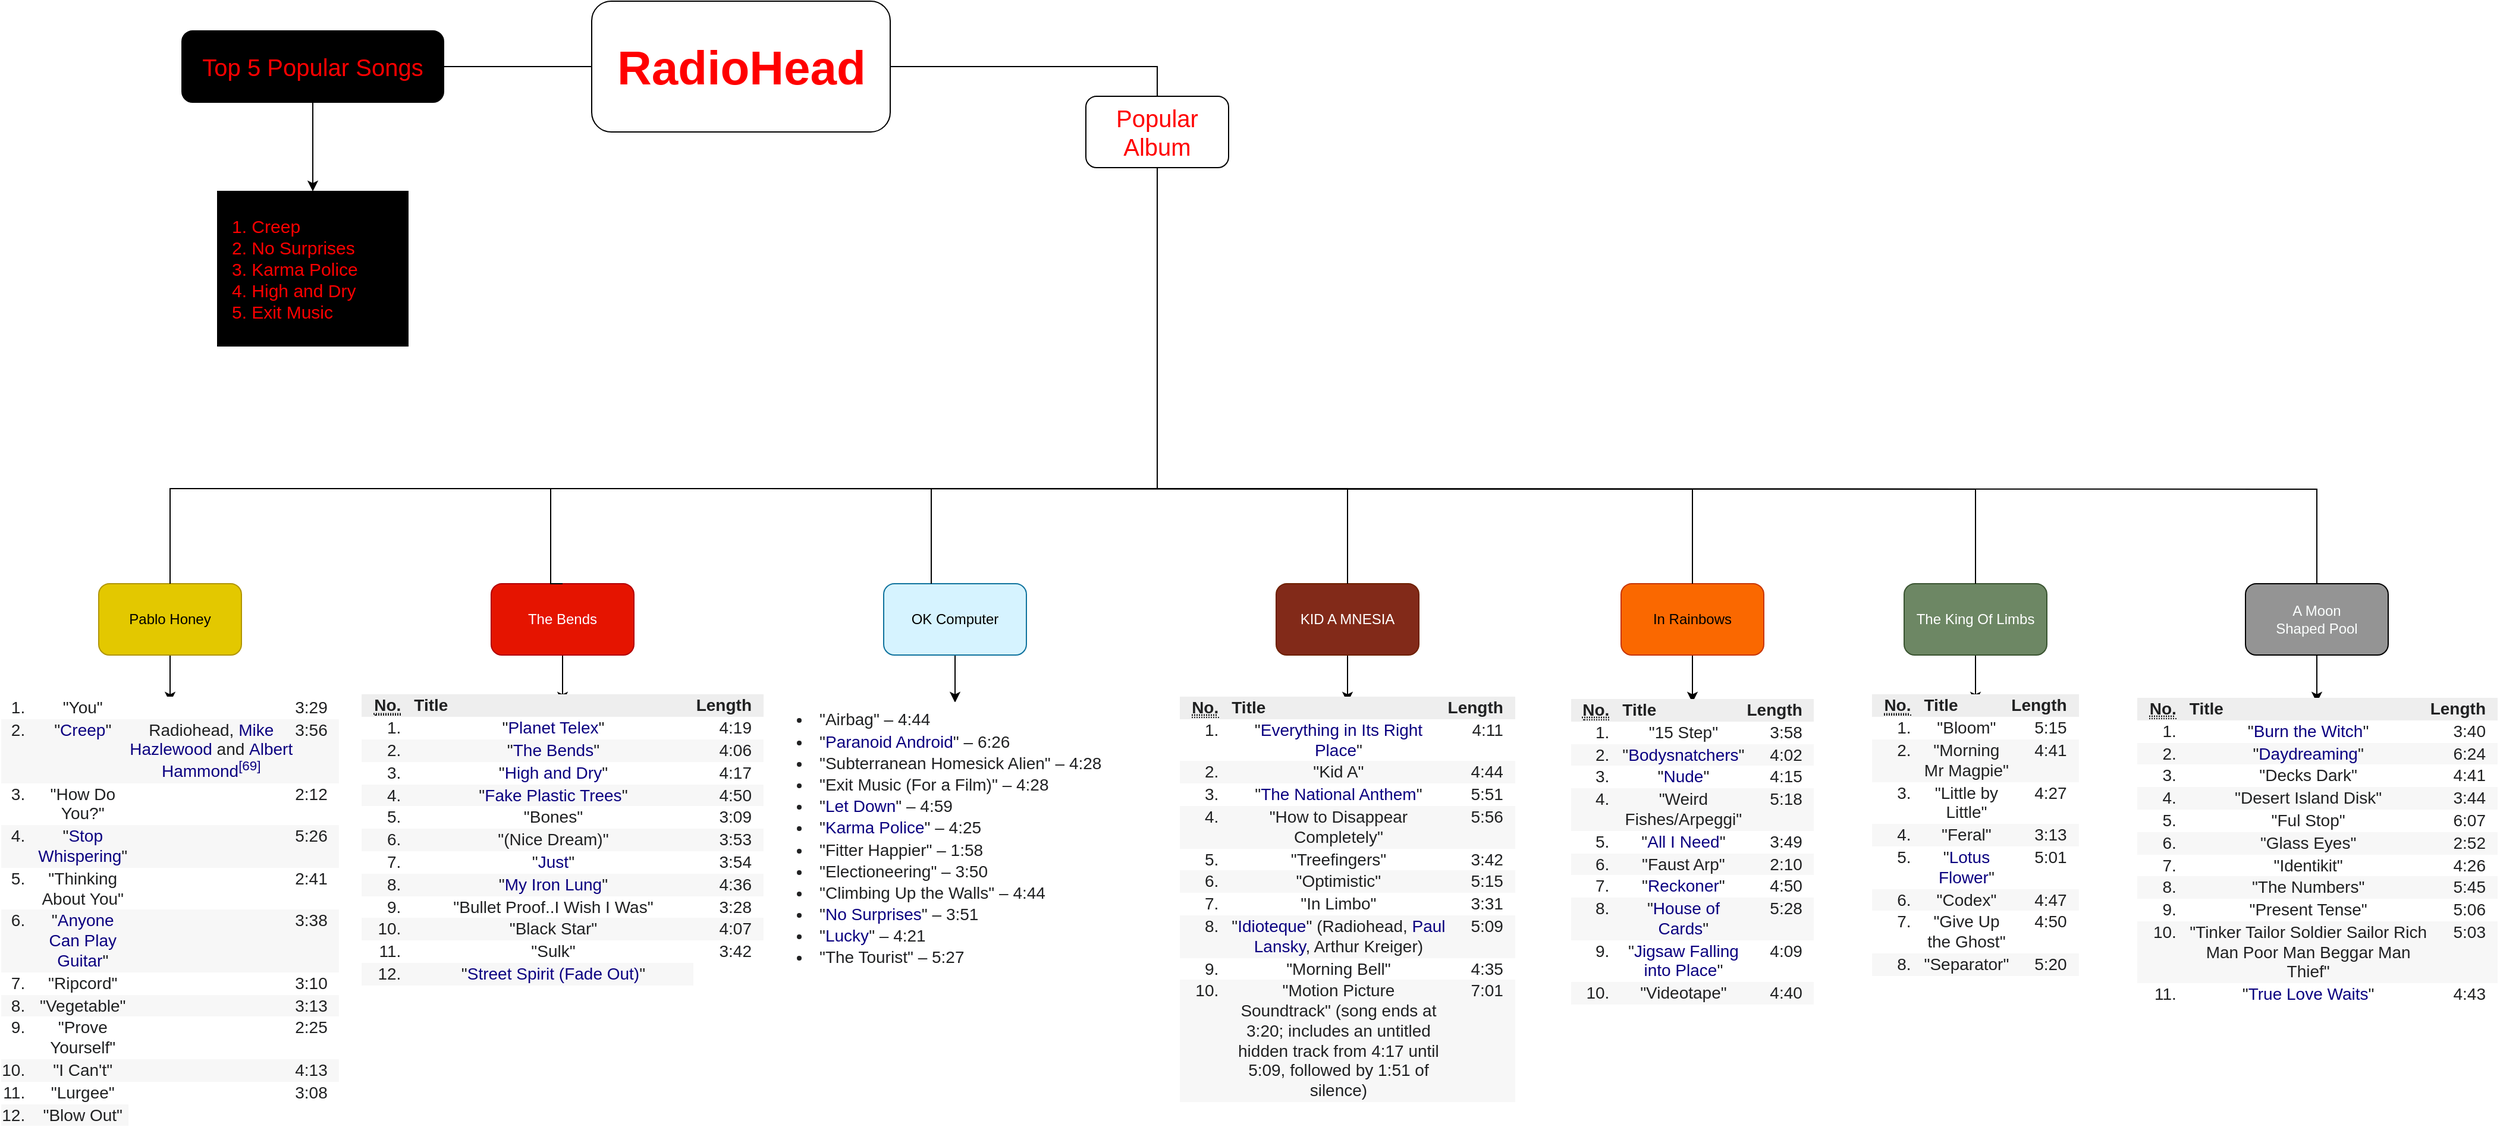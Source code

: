 <mxfile version="17.3.0" type="github">
  <diagram id="-Oa-h4sA0ID3HlsRM152" name="Page-1">
    <mxGraphModel dx="1993" dy="2240" grid="1" gridSize="10" guides="1" tooltips="1" connect="1" arrows="1" fold="1" page="0" pageScale="1" pageWidth="850" pageHeight="1100" math="0" shadow="0">
      <root>
        <mxCell id="0" />
        <mxCell id="1" parent="0" />
        <mxCell id="46EWXBRDZcVMdpm390SN-75" style="edgeStyle=orthogonalEdgeStyle;rounded=0;orthogonalLoop=1;jettySize=auto;html=1;entryX=0.5;entryY=0;entryDx=0;entryDy=0;fontSize=20;fontColor=#FF0000;startArrow=none;startFill=0;endArrow=none;endFill=0;" parent="1" source="46EWXBRDZcVMdpm390SN-1" target="46EWXBRDZcVMdpm390SN-3" edge="1">
          <mxGeometry relative="1" as="geometry" />
        </mxCell>
        <mxCell id="46EWXBRDZcVMdpm390SN-76" style="edgeStyle=orthogonalEdgeStyle;rounded=0;orthogonalLoop=1;jettySize=auto;html=1;entryX=1;entryY=0.5;entryDx=0;entryDy=0;fontSize=20;fontColor=#FF0000;startArrow=none;startFill=0;endArrow=none;endFill=0;" parent="1" source="46EWXBRDZcVMdpm390SN-1" target="46EWXBRDZcVMdpm390SN-2" edge="1">
          <mxGeometry relative="1" as="geometry" />
        </mxCell>
        <mxCell id="46EWXBRDZcVMdpm390SN-1" value="RadioHead" style="rounded=1;whiteSpace=wrap;html=1;fontSize=40;fontColor=#FF0000;fontStyle=1" parent="1" vertex="1">
          <mxGeometry x="264.5" y="-230" width="251" height="110" as="geometry" />
        </mxCell>
        <mxCell id="46EWXBRDZcVMdpm390SN-77" style="edgeStyle=orthogonalEdgeStyle;rounded=0;orthogonalLoop=1;jettySize=auto;html=1;entryX=0.5;entryY=0;entryDx=0;entryDy=0;fontSize=20;fontColor=#FF0000;startArrow=none;startFill=0;endArrow=classic;endFill=1;" parent="1" source="46EWXBRDZcVMdpm390SN-2" target="46EWXBRDZcVMdpm390SN-12" edge="1">
          <mxGeometry relative="1" as="geometry" />
        </mxCell>
        <mxCell id="46EWXBRDZcVMdpm390SN-2" value="Top 5 Popular Songs" style="rounded=1;whiteSpace=wrap;html=1;fontColor=#FF0000;strokeColor=#000000;fillColor=#000000;fontSize=20;" parent="1" vertex="1">
          <mxGeometry x="-80" y="-205" width="220" height="60" as="geometry" />
        </mxCell>
        <mxCell id="46EWXBRDZcVMdpm390SN-12" value="1. Creep&lt;br style=&quot;font-size: 15px;&quot;&gt;2. No Surprises&lt;br style=&quot;font-size: 15px;&quot;&gt;3. Karma Police&lt;br style=&quot;font-size: 15px;&quot;&gt;4. High and Dry&lt;br style=&quot;font-size: 15px;&quot;&gt;5. Exit Music" style="rounded=0;whiteSpace=wrap;html=1;align=left;labelPosition=center;verticalLabelPosition=middle;verticalAlign=middle;labelBackgroundColor=none;labelBorderColor=none;spacingTop=0;spacingLeft=10;fontColor=#FF0000;fillColor=#000000;fontSize=15;" parent="1" vertex="1">
          <mxGeometry x="-50" y="-70" width="160" height="130" as="geometry" />
        </mxCell>
        <mxCell id="46EWXBRDZcVMdpm390SN-72" style="edgeStyle=orthogonalEdgeStyle;rounded=0;orthogonalLoop=1;jettySize=auto;html=1;entryX=0.5;entryY=0;entryDx=0;entryDy=0;fontSize=20;fontColor=#FF0000;startArrow=none;startFill=0;endArrow=classic;endFill=1;" parent="1" source="46EWXBRDZcVMdpm390SN-45" target="46EWXBRDZcVMdpm390SN-71" edge="1">
          <mxGeometry relative="1" as="geometry" />
        </mxCell>
        <mxCell id="46EWXBRDZcVMdpm390SN-45" value="The King Of Limbs" style="rounded=1;whiteSpace=wrap;html=1;labelBackgroundColor=none;labelBorderColor=none;flipV=0;flipH=1;fillColor=#6d8764;fontColor=#ffffff;strokeColor=#3A5431;" parent="1" vertex="1">
          <mxGeometry x="1368" y="260" width="120" height="60" as="geometry" />
        </mxCell>
        <mxCell id="46EWXBRDZcVMdpm390SN-74" style="edgeStyle=orthogonalEdgeStyle;rounded=0;orthogonalLoop=1;jettySize=auto;html=1;entryX=0.5;entryY=0;entryDx=0;entryDy=0;fontSize=20;fontColor=#FF0000;startArrow=none;startFill=0;endArrow=classic;endFill=1;" parent="1" source="46EWXBRDZcVMdpm390SN-46" target="46EWXBRDZcVMdpm390SN-73" edge="1">
          <mxGeometry relative="1" as="geometry" />
        </mxCell>
        <mxCell id="46EWXBRDZcVMdpm390SN-46" value="A Moon &lt;br&gt;Shaped Pool" style="rounded=1;whiteSpace=wrap;html=1;labelBackgroundColor=none;labelBorderColor=none;flipV=0;flipH=1;strokeColor=#000000;fontColor=#FCFFFE;fillColor=#949494;" parent="1" vertex="1">
          <mxGeometry x="1655" y="260" width="120" height="60" as="geometry" />
        </mxCell>
        <mxCell id="46EWXBRDZcVMdpm390SN-47" style="edgeStyle=orthogonalEdgeStyle;rounded=0;orthogonalLoop=1;jettySize=auto;html=1;startArrow=none;startFill=0;endArrow=none;endFill=0;entryX=0.5;entryY=0;entryDx=0;entryDy=0;" parent="1" target="46EWXBRDZcVMdpm390SN-45" edge="1">
          <mxGeometry relative="1" as="geometry">
            <mxPoint x="1340" y="180" as="targetPoint" />
            <mxPoint x="480" y="180.0" as="sourcePoint" />
          </mxGeometry>
        </mxCell>
        <mxCell id="46EWXBRDZcVMdpm390SN-48" style="edgeStyle=orthogonalEdgeStyle;rounded=0;orthogonalLoop=1;jettySize=auto;html=1;startArrow=none;startFill=0;endArrow=none;endFill=0;entryX=0.5;entryY=0;entryDx=0;entryDy=0;" parent="1" target="46EWXBRDZcVMdpm390SN-46" edge="1">
          <mxGeometry relative="1" as="geometry">
            <mxPoint x="1615" y="180" as="targetPoint" />
            <mxPoint x="605" y="180.0" as="sourcePoint" />
          </mxGeometry>
        </mxCell>
        <mxCell id="46EWXBRDZcVMdpm390SN-61" style="edgeStyle=orthogonalEdgeStyle;rounded=0;orthogonalLoop=1;jettySize=auto;html=1;startArrow=none;startFill=0;endArrow=classic;endFill=1;" parent="1" source="46EWXBRDZcVMdpm390SN-19" target="46EWXBRDZcVMdpm390SN-54" edge="1">
          <mxGeometry relative="1" as="geometry" />
        </mxCell>
        <mxCell id="46EWXBRDZcVMdpm390SN-19" value="The Bends" style="rounded=1;whiteSpace=wrap;html=1;flipV=0;flipH=0;fillColor=#e51400;fontColor=#ffffff;strokeColor=#B20000;" parent="1" vertex="1">
          <mxGeometry x="180" y="260" width="120" height="60" as="geometry" />
        </mxCell>
        <mxCell id="46EWXBRDZcVMdpm390SN-60" style="edgeStyle=orthogonalEdgeStyle;rounded=0;orthogonalLoop=1;jettySize=auto;html=1;startArrow=none;startFill=0;endArrow=classic;endFill=1;" parent="1" source="46EWXBRDZcVMdpm390SN-21" target="46EWXBRDZcVMdpm390SN-55" edge="1">
          <mxGeometry relative="1" as="geometry" />
        </mxCell>
        <mxCell id="46EWXBRDZcVMdpm390SN-21" value="OK Computer" style="rounded=1;whiteSpace=wrap;html=1;flipV=0;flipH=0;fillColor=#D6F3FF;strokeColor=#10739e;" parent="1" vertex="1">
          <mxGeometry x="510" y="260" width="120" height="60" as="geometry" />
        </mxCell>
        <mxCell id="46EWXBRDZcVMdpm390SN-66" style="edgeStyle=orthogonalEdgeStyle;rounded=0;orthogonalLoop=1;jettySize=auto;html=1;fontSize=20;fontColor=#FF0000;startArrow=none;startFill=0;endArrow=classic;endFill=1;" parent="1" source="46EWXBRDZcVMdpm390SN-23" target="46EWXBRDZcVMdpm390SN-65" edge="1">
          <mxGeometry relative="1" as="geometry" />
        </mxCell>
        <mxCell id="46EWXBRDZcVMdpm390SN-23" value="KID A MNESIA" style="rounded=1;whiteSpace=wrap;html=1;flipV=0;flipH=0;fillColor=#822A19;fontColor=#ffffff;strokeColor=#6D1F00;" parent="1" vertex="1">
          <mxGeometry x="840" y="260" width="120" height="60" as="geometry" />
        </mxCell>
        <mxCell id="46EWXBRDZcVMdpm390SN-70" style="edgeStyle=orthogonalEdgeStyle;rounded=0;orthogonalLoop=1;jettySize=auto;html=1;entryX=0.5;entryY=0;entryDx=0;entryDy=0;fontSize=20;fontColor=#FF0000;startArrow=none;startFill=0;endArrow=classic;endFill=1;" parent="1" source="46EWXBRDZcVMdpm390SN-25" target="46EWXBRDZcVMdpm390SN-69" edge="1">
          <mxGeometry relative="1" as="geometry" />
        </mxCell>
        <mxCell id="46EWXBRDZcVMdpm390SN-25" value="In Rainbows" style="rounded=1;whiteSpace=wrap;html=1;flipV=0;flipH=1;fillColor=#fa6800;fontColor=#000000;strokeColor=#C73500;" parent="1" vertex="1">
          <mxGeometry x="1130" y="260" width="120" height="60" as="geometry" />
        </mxCell>
        <mxCell id="46EWXBRDZcVMdpm390SN-37" style="edgeStyle=orthogonalEdgeStyle;rounded=0;orthogonalLoop=1;jettySize=auto;html=1;startArrow=none;startFill=0;endArrow=none;endFill=0;entryX=1;entryY=0.5;entryDx=0;entryDy=0;exitX=0.5;exitY=0;exitDx=0;exitDy=0;" parent="1" source="46EWXBRDZcVMdpm390SN-19" edge="1">
          <mxGeometry relative="1" as="geometry">
            <mxPoint x="-40" y="180" as="targetPoint" />
            <Array as="points">
              <mxPoint x="230" y="180" />
            </Array>
          </mxGeometry>
        </mxCell>
        <mxCell id="46EWXBRDZcVMdpm390SN-38" style="edgeStyle=orthogonalEdgeStyle;rounded=0;orthogonalLoop=1;jettySize=auto;html=1;startArrow=none;startFill=0;endArrow=none;endFill=0;entryX=1;entryY=0.5;entryDx=0;entryDy=0;" parent="1" source="46EWXBRDZcVMdpm390SN-21" edge="1">
          <mxGeometry relative="1" as="geometry">
            <mxPoint x="180" y="180" as="targetPoint" />
            <Array as="points">
              <mxPoint x="550" y="180" />
            </Array>
          </mxGeometry>
        </mxCell>
        <mxCell id="46EWXBRDZcVMdpm390SN-39" style="edgeStyle=orthogonalEdgeStyle;rounded=0;orthogonalLoop=1;jettySize=auto;html=1;startArrow=none;startFill=0;endArrow=none;endFill=0;entryX=1;entryY=0.5;entryDx=0;entryDy=0;" parent="1" source="46EWXBRDZcVMdpm390SN-23" edge="1">
          <mxGeometry relative="1" as="geometry">
            <mxPoint x="290" y="180" as="targetPoint" />
            <Array as="points">
              <mxPoint x="900" y="180" />
            </Array>
          </mxGeometry>
        </mxCell>
        <mxCell id="46EWXBRDZcVMdpm390SN-43" style="edgeStyle=orthogonalEdgeStyle;rounded=0;orthogonalLoop=1;jettySize=auto;html=1;startArrow=none;startFill=0;endArrow=none;endFill=0;entryX=0.5;entryY=0;entryDx=0;entryDy=0;" parent="1" target="46EWXBRDZcVMdpm390SN-25" edge="1">
          <mxGeometry relative="1" as="geometry">
            <mxPoint x="1030" y="180" as="targetPoint" />
            <mxPoint x="350" y="180.0" as="sourcePoint" />
          </mxGeometry>
        </mxCell>
        <mxCell id="46EWXBRDZcVMdpm390SN-63" style="edgeStyle=orthogonalEdgeStyle;rounded=0;orthogonalLoop=1;jettySize=auto;html=1;startArrow=none;startFill=0;endArrow=none;endFill=0;" parent="1" source="46EWXBRDZcVMdpm390SN-3" edge="1">
          <mxGeometry relative="1" as="geometry">
            <mxPoint x="40" y="180" as="targetPoint" />
            <Array as="points">
              <mxPoint x="740" y="180" />
            </Array>
          </mxGeometry>
        </mxCell>
        <mxCell id="46EWXBRDZcVMdpm390SN-3" value="Popular Album" style="rounded=1;whiteSpace=wrap;html=1;fontColor=#FF0000;fontSize=20;" parent="1" vertex="1">
          <mxGeometry x="680" y="-150" width="120" height="60" as="geometry" />
        </mxCell>
        <mxCell id="46EWXBRDZcVMdpm390SN-52" style="edgeStyle=orthogonalEdgeStyle;rounded=0;orthogonalLoop=1;jettySize=auto;html=1;entryX=0.5;entryY=0;entryDx=0;entryDy=0;startArrow=none;startFill=0;endArrow=classic;endFill=1;" parent="1" source="46EWXBRDZcVMdpm390SN-18" target="46EWXBRDZcVMdpm390SN-51" edge="1">
          <mxGeometry relative="1" as="geometry" />
        </mxCell>
        <mxCell id="46EWXBRDZcVMdpm390SN-18" value="Pablo Honey" style="rounded=1;whiteSpace=wrap;html=1;flipV=0;flipH=0;fillColor=#e3c800;strokeColor=#B09500;fontColor=#000000;" parent="1" vertex="1">
          <mxGeometry x="-150" y="260" width="120" height="60" as="geometry" />
        </mxCell>
        <mxCell id="46EWXBRDZcVMdpm390SN-15" value="" style="edgeStyle=orthogonalEdgeStyle;rounded=0;orthogonalLoop=1;jettySize=auto;html=1;entryX=0.5;entryY=0;entryDx=0;entryDy=0;exitX=0.5;exitY=1;exitDx=0;exitDy=0;endArrow=none;endFill=0;startArrow=none;startFill=0;" parent="1" source="46EWXBRDZcVMdpm390SN-3" target="46EWXBRDZcVMdpm390SN-18" edge="1">
          <mxGeometry relative="1" as="geometry">
            <mxPoint x="-170" y="320" as="targetPoint" />
            <Array as="points">
              <mxPoint x="740" y="180" />
              <mxPoint x="-90" y="180" />
            </Array>
          </mxGeometry>
        </mxCell>
        <mxCell id="46EWXBRDZcVMdpm390SN-51" value="&lt;meta charset=&quot;utf-8&quot;&gt;&lt;table class=&quot;tracklist&quot; style=&quot;font-style: normal; font-weight: 400; letter-spacing: normal; text-indent: 0px; text-transform: none; word-spacing: 0px; text-decoration: none; font-size: 14px; color: rgb(32, 33, 34); font-family: sans-serif; display: block; border-spacing: 0px;&quot;&gt;&lt;tbody&gt;&lt;tr style=&quot;background-color: rgb(255 , 255 , 255)&quot;&gt;&lt;th id=&quot;track1&quot; scope=&quot;row&quot; style=&quot;padding-right: 10px ; text-align: right ; vertical-align: top ; font-weight: normal&quot;&gt;1.&lt;/th&gt;&lt;td style=&quot;vertical-align: top&quot;&gt;&quot;You&quot;&lt;/td&gt;&lt;td style=&quot;vertical-align: top&quot;&gt;&amp;nbsp;&lt;/td&gt;&lt;td style=&quot;padding-right: 10px ; text-align: right ; vertical-align: top&quot;&gt;3:29&lt;/td&gt;&lt;/tr&gt;&lt;tr style=&quot;background-color: rgb(247 , 247 , 247)&quot;&gt;&lt;th id=&quot;track2&quot; scope=&quot;row&quot; style=&quot;padding-right: 10px ; text-align: right ; vertical-align: top ; font-weight: normal&quot;&gt;2.&lt;/th&gt;&lt;td style=&quot;vertical-align: top&quot;&gt;&quot;&lt;a href=&quot;https://en.wikipedia.org/wiki/Creep_(Radiohead_song)&quot; title=&quot;Creep (Radiohead song)&quot; style=&quot;text-decoration: none ; color: rgb(11 , 0 , 128) ; background-image: none&quot;&gt;Creep&lt;/a&gt;&quot;&lt;/td&gt;&lt;td style=&quot;vertical-align: top&quot;&gt;Radiohead,&lt;span class=&quot;Apple-converted-space&quot;&gt;&amp;nbsp;&lt;/span&gt;&lt;a href=&quot;https://en.wikipedia.org/wiki/Mike_Hazlewood&quot; title=&quot;Mike Hazlewood&quot; style=&quot;text-decoration: none ; color: rgb(11 , 0 , 128) ; background-image: none&quot;&gt;Mike Hazlewood&lt;/a&gt;&lt;span class=&quot;Apple-converted-space&quot;&gt;&amp;nbsp;&lt;/span&gt;and&lt;span class=&quot;Apple-converted-space&quot;&gt;&amp;nbsp;&lt;/span&gt;&lt;a href=&quot;https://en.wikipedia.org/wiki/Albert_Hammond&quot; title=&quot;Albert Hammond&quot; style=&quot;text-decoration: none ; color: rgb(11 , 0 , 128) ; background-image: none&quot;&gt;Albert Hammond&lt;/a&gt;&lt;sup id=&quot;cite_ref-69&quot; class=&quot;reference&quot; style=&quot;line-height: 1; font-weight: normal; font-style: normal; font-size: 11.2px;&quot;&gt;&lt;a href=&quot;https://en.wikipedia.org/wiki/Pablo_Honey#cite_note-69&quot; style=&quot;text-decoration: none ; color: rgb(11 , 0 , 128) ; background-image: none&quot;&gt;[69]&lt;/a&gt;&lt;/sup&gt;&lt;/td&gt;&lt;td style=&quot;padding-right: 10px ; text-align: right ; vertical-align: top&quot;&gt;3:56&lt;/td&gt;&lt;/tr&gt;&lt;tr style=&quot;background-color: rgb(255 , 255 , 255)&quot;&gt;&lt;th id=&quot;track3&quot; scope=&quot;row&quot; style=&quot;padding-right: 10px ; text-align: right ; vertical-align: top ; font-weight: normal&quot;&gt;3.&lt;/th&gt;&lt;td style=&quot;vertical-align: top&quot;&gt;&quot;How Do You?&quot;&lt;/td&gt;&lt;td style=&quot;vertical-align: top&quot;&gt;&amp;nbsp;&lt;/td&gt;&lt;td style=&quot;padding-right: 10px ; text-align: right ; vertical-align: top&quot;&gt;2:12&lt;/td&gt;&lt;/tr&gt;&lt;tr style=&quot;background-color: rgb(247 , 247 , 247)&quot;&gt;&lt;th id=&quot;track4&quot; scope=&quot;row&quot; style=&quot;padding-right: 10px ; text-align: right ; vertical-align: top ; font-weight: normal&quot;&gt;4.&lt;/th&gt;&lt;td style=&quot;vertical-align: top&quot;&gt;&quot;&lt;a href=&quot;https://en.wikipedia.org/wiki/Stop_Whispering&quot; title=&quot;Stop Whispering&quot; style=&quot;text-decoration: none ; color: rgb(11 , 0 , 128) ; background-image: none&quot;&gt;Stop Whispering&lt;/a&gt;&quot;&lt;/td&gt;&lt;td style=&quot;vertical-align: top&quot;&gt;&amp;nbsp;&lt;/td&gt;&lt;td style=&quot;padding-right: 10px ; text-align: right ; vertical-align: top&quot;&gt;5:26&lt;/td&gt;&lt;/tr&gt;&lt;tr style=&quot;background-color: rgb(255 , 255 , 255)&quot;&gt;&lt;th id=&quot;track5&quot; scope=&quot;row&quot; style=&quot;padding-right: 10px ; text-align: right ; vertical-align: top ; font-weight: normal&quot;&gt;5.&lt;/th&gt;&lt;td style=&quot;vertical-align: top&quot;&gt;&quot;Thinking About You&quot;&lt;/td&gt;&lt;td style=&quot;vertical-align: top&quot;&gt;&amp;nbsp;&lt;/td&gt;&lt;td style=&quot;padding-right: 10px ; text-align: right ; vertical-align: top&quot;&gt;2:41&lt;/td&gt;&lt;/tr&gt;&lt;tr style=&quot;background-color: rgb(247 , 247 , 247)&quot;&gt;&lt;th id=&quot;track6&quot; scope=&quot;row&quot; style=&quot;padding-right: 10px ; text-align: right ; vertical-align: top ; font-weight: normal&quot;&gt;6.&lt;/th&gt;&lt;td style=&quot;vertical-align: top&quot;&gt;&quot;&lt;a href=&quot;https://en.wikipedia.org/wiki/Anyone_Can_Play_Guitar&quot; title=&quot;Anyone Can Play Guitar&quot; style=&quot;text-decoration: none ; color: rgb(11 , 0 , 128) ; background-image: none&quot;&gt;Anyone Can Play Guitar&lt;/a&gt;&quot;&lt;/td&gt;&lt;td style=&quot;vertical-align: top&quot;&gt;&amp;nbsp;&lt;/td&gt;&lt;td style=&quot;padding-right: 10px ; text-align: right ; vertical-align: top&quot;&gt;3:38&lt;/td&gt;&lt;/tr&gt;&lt;tr style=&quot;background-color: rgb(255 , 255 , 255)&quot;&gt;&lt;th id=&quot;track7&quot; scope=&quot;row&quot; style=&quot;padding-right: 10px ; text-align: right ; vertical-align: top ; font-weight: normal&quot;&gt;7.&lt;/th&gt;&lt;td style=&quot;vertical-align: top&quot;&gt;&quot;Ripcord&quot;&lt;/td&gt;&lt;td style=&quot;vertical-align: top&quot;&gt;&amp;nbsp;&lt;/td&gt;&lt;td style=&quot;padding-right: 10px ; text-align: right ; vertical-align: top&quot;&gt;3:10&lt;/td&gt;&lt;/tr&gt;&lt;tr style=&quot;background-color: rgb(247 , 247 , 247)&quot;&gt;&lt;th id=&quot;track8&quot; scope=&quot;row&quot; style=&quot;padding-right: 10px ; text-align: right ; vertical-align: top ; font-weight: normal&quot;&gt;8.&lt;/th&gt;&lt;td style=&quot;vertical-align: top&quot;&gt;&quot;Vegetable&quot;&lt;/td&gt;&lt;td style=&quot;vertical-align: top&quot;&gt;&amp;nbsp;&lt;/td&gt;&lt;td style=&quot;padding-right: 10px ; text-align: right ; vertical-align: top&quot;&gt;3:13&lt;/td&gt;&lt;/tr&gt;&lt;tr style=&quot;background-color: rgb(255 , 255 , 255)&quot;&gt;&lt;th id=&quot;track9&quot; scope=&quot;row&quot; style=&quot;padding-right: 10px ; text-align: right ; vertical-align: top ; font-weight: normal&quot;&gt;9.&lt;/th&gt;&lt;td style=&quot;vertical-align: top&quot;&gt;&quot;Prove Yourself&quot;&lt;/td&gt;&lt;td style=&quot;vertical-align: top&quot;&gt;&amp;nbsp;&lt;/td&gt;&lt;td style=&quot;padding-right: 10px ; text-align: right ; vertical-align: top&quot;&gt;2:25&lt;/td&gt;&lt;/tr&gt;&lt;tr style=&quot;background-color: rgb(247 , 247 , 247)&quot;&gt;&lt;th id=&quot;track10&quot; scope=&quot;row&quot; style=&quot;padding-right: 10px ; text-align: right ; vertical-align: top ; font-weight: normal&quot;&gt;10.&lt;/th&gt;&lt;td style=&quot;vertical-align: top&quot;&gt;&quot;I Can&#39;t&quot;&lt;/td&gt;&lt;td style=&quot;vertical-align: top&quot;&gt;&amp;nbsp;&lt;/td&gt;&lt;td style=&quot;padding-right: 10px ; text-align: right ; vertical-align: top&quot;&gt;4:13&lt;/td&gt;&lt;/tr&gt;&lt;tr style=&quot;background-color: rgb(255 , 255 , 255)&quot;&gt;&lt;th id=&quot;track11&quot; scope=&quot;row&quot; style=&quot;padding-right: 10px ; text-align: right ; vertical-align: top ; font-weight: normal&quot;&gt;11.&lt;/th&gt;&lt;td style=&quot;vertical-align: top&quot;&gt;&quot;Lurgee&quot;&lt;/td&gt;&lt;td style=&quot;vertical-align: top&quot;&gt;&amp;nbsp;&lt;/td&gt;&lt;td style=&quot;padding-right: 10px ; text-align: right ; vertical-align: top&quot;&gt;3:08&lt;/td&gt;&lt;/tr&gt;&lt;tr style=&quot;background-color: rgb(247 , 247 , 247)&quot;&gt;&lt;th id=&quot;track12&quot; scope=&quot;row&quot; style=&quot;padding-right: 10px ; text-align: right ; vertical-align: top ; font-weight: normal&quot;&gt;12.&lt;/th&gt;&lt;td style=&quot;vertical-align: top&quot;&gt;&quot;Blow Out&quot;&lt;/td&gt;&lt;/tr&gt;&lt;/tbody&gt;&lt;/table&gt;" style="rounded=0;whiteSpace=wrap;html=1;labelBackgroundColor=none;labelBorderColor=none;strokeColor=#FFFFFF;flipH=0;" parent="1" vertex="1">
          <mxGeometry x="-150" y="360" width="120" height="350" as="geometry" />
        </mxCell>
        <mxCell id="46EWXBRDZcVMdpm390SN-54" value="&lt;table class=&quot;tracklist&quot; style=&quot;font-style: normal; font-weight: 400; letter-spacing: normal; text-indent: 0px; text-transform: none; word-spacing: 0px; text-decoration: none; font-size: 14px; color: rgb(32, 33, 34); font-family: sans-serif; display: block; border-spacing: 0px;&quot;&gt;&lt;tbody&gt;&lt;tr&gt;&lt;th class=&quot;tlheader&quot; scope=&quot;col&quot; style=&quot;width: 2em ; padding-left: 10px ; padding-right: 10px ; text-align: right ; background-color: rgb(238 , 238 , 238)&quot;&gt;&lt;abbr title=&quot;Number&quot; style=&quot;border-bottom-width: 1px ; border-bottom-style: dotted ; cursor: help&quot;&gt;No.&lt;/abbr&gt;&lt;/th&gt;&lt;th class=&quot;tlheader&quot; scope=&quot;col&quot; style=&quot;width: 1720.781px ; text-align: left ; background-color: rgb(238 , 238 , 238)&quot;&gt;Title&lt;/th&gt;&lt;th class=&quot;tlheader&quot; scope=&quot;col&quot; style=&quot;width: 4em ; padding-right: 10px ; text-align: right ; background-color: rgb(238 , 238 , 238)&quot;&gt;Length&lt;/th&gt;&lt;/tr&gt;&lt;tr style=&quot;background-color: rgb(255 , 255 , 255)&quot;&gt;&lt;th id=&quot;track1&quot; scope=&quot;row&quot; style=&quot;padding-right: 10px ; text-align: right ; vertical-align: top ; font-weight: normal&quot;&gt;1.&lt;/th&gt;&lt;td style=&quot;vertical-align: top&quot;&gt;&quot;&lt;a href=&quot;https://en.wikipedia.org/wiki/Planet_Telex&quot; class=&quot;mw-redirect&quot; title=&quot;Planet Telex&quot; style=&quot;text-decoration: none ; color: rgb(11 , 0 , 128) ; background-image: none&quot;&gt;Planet Telex&lt;/a&gt;&quot;&lt;/td&gt;&lt;td style=&quot;padding-right: 10px ; text-align: right ; vertical-align: top&quot;&gt;4:19&lt;/td&gt;&lt;/tr&gt;&lt;tr style=&quot;background-color: rgb(247 , 247 , 247)&quot;&gt;&lt;th id=&quot;track2&quot; scope=&quot;row&quot; style=&quot;padding-right: 10px ; text-align: right ; vertical-align: top ; font-weight: normal&quot;&gt;2.&lt;/th&gt;&lt;td style=&quot;vertical-align: top&quot;&gt;&quot;&lt;a href=&quot;https://en.wikipedia.org/wiki/The_Bends_(song)&quot; title=&quot;The Bends (song)&quot; style=&quot;text-decoration: none ; color: rgb(11 , 0 , 128) ; background-image: none&quot;&gt;The Bends&lt;/a&gt;&quot;&lt;/td&gt;&lt;td style=&quot;padding-right: 10px ; text-align: right ; vertical-align: top&quot;&gt;4:06&lt;/td&gt;&lt;/tr&gt;&lt;tr style=&quot;background-color: rgb(255 , 255 , 255)&quot;&gt;&lt;th id=&quot;track3&quot; scope=&quot;row&quot; style=&quot;padding-right: 10px ; text-align: right ; vertical-align: top ; font-weight: normal&quot;&gt;3.&lt;/th&gt;&lt;td style=&quot;vertical-align: top&quot;&gt;&quot;&lt;a href=&quot;https://en.wikipedia.org/wiki/High_and_Dry&quot; class=&quot;mw-redirect&quot; title=&quot;High and Dry&quot; style=&quot;text-decoration: none ; color: rgb(11 , 0 , 128) ; background-image: none&quot;&gt;High and Dry&lt;/a&gt;&quot;&lt;/td&gt;&lt;td style=&quot;padding-right: 10px ; text-align: right ; vertical-align: top&quot;&gt;4:17&lt;/td&gt;&lt;/tr&gt;&lt;tr style=&quot;background-color: rgb(247 , 247 , 247)&quot;&gt;&lt;th id=&quot;track4&quot; scope=&quot;row&quot; style=&quot;padding-right: 10px ; text-align: right ; vertical-align: top ; font-weight: normal&quot;&gt;4.&lt;/th&gt;&lt;td style=&quot;vertical-align: top&quot;&gt;&quot;&lt;a href=&quot;https://en.wikipedia.org/wiki/Fake_Plastic_Trees&quot; title=&quot;Fake Plastic Trees&quot; style=&quot;text-decoration: none ; color: rgb(11 , 0 , 128) ; background-image: none&quot;&gt;Fake Plastic Trees&lt;/a&gt;&quot;&lt;/td&gt;&lt;td style=&quot;padding-right: 10px ; text-align: right ; vertical-align: top&quot;&gt;4:50&lt;/td&gt;&lt;/tr&gt;&lt;tr style=&quot;background-color: rgb(255 , 255 , 255)&quot;&gt;&lt;th id=&quot;track5&quot; scope=&quot;row&quot; style=&quot;padding-right: 10px ; text-align: right ; vertical-align: top ; font-weight: normal&quot;&gt;5.&lt;/th&gt;&lt;td style=&quot;vertical-align: top&quot;&gt;&quot;Bones&quot;&lt;/td&gt;&lt;td style=&quot;padding-right: 10px ; text-align: right ; vertical-align: top&quot;&gt;3:09&lt;/td&gt;&lt;/tr&gt;&lt;tr style=&quot;background-color: rgb(247 , 247 , 247)&quot;&gt;&lt;th id=&quot;track6&quot; scope=&quot;row&quot; style=&quot;padding-right: 10px ; text-align: right ; vertical-align: top ; font-weight: normal&quot;&gt;6.&lt;/th&gt;&lt;td style=&quot;vertical-align: top&quot;&gt;&quot;(Nice Dream)&quot;&lt;/td&gt;&lt;td style=&quot;padding-right: 10px ; text-align: right ; vertical-align: top&quot;&gt;3:53&lt;/td&gt;&lt;/tr&gt;&lt;tr style=&quot;background-color: rgb(255 , 255 , 255)&quot;&gt;&lt;th id=&quot;track7&quot; scope=&quot;row&quot; style=&quot;padding-right: 10px ; text-align: right ; vertical-align: top ; font-weight: normal&quot;&gt;7.&lt;/th&gt;&lt;td style=&quot;vertical-align: top&quot;&gt;&quot;&lt;a href=&quot;https://en.wikipedia.org/wiki/Just_(song)&quot; title=&quot;Just (song)&quot; style=&quot;text-decoration: none ; color: rgb(11 , 0 , 128) ; background-image: none&quot;&gt;Just&lt;/a&gt;&quot;&lt;/td&gt;&lt;td style=&quot;padding-right: 10px ; text-align: right ; vertical-align: top&quot;&gt;3:54&lt;/td&gt;&lt;/tr&gt;&lt;tr style=&quot;background-color: rgb(247 , 247 , 247)&quot;&gt;&lt;th id=&quot;track8&quot; scope=&quot;row&quot; style=&quot;padding-right: 10px ; text-align: right ; vertical-align: top ; font-weight: normal&quot;&gt;8.&lt;/th&gt;&lt;td style=&quot;vertical-align: top&quot;&gt;&quot;&lt;a href=&quot;https://en.wikipedia.org/wiki/My_Iron_Lung&quot; title=&quot;My Iron Lung&quot; style=&quot;text-decoration: none ; color: rgb(11 , 0 , 128) ; background-image: none&quot;&gt;My Iron Lung&lt;/a&gt;&quot;&lt;/td&gt;&lt;td style=&quot;padding-right: 10px ; text-align: right ; vertical-align: top&quot;&gt;4:36&lt;/td&gt;&lt;/tr&gt;&lt;tr style=&quot;background-color: rgb(255 , 255 , 255)&quot;&gt;&lt;th id=&quot;track9&quot; scope=&quot;row&quot; style=&quot;padding-right: 10px ; text-align: right ; vertical-align: top ; font-weight: normal&quot;&gt;9.&lt;/th&gt;&lt;td style=&quot;vertical-align: top&quot;&gt;&quot;Bullet Proof..I Wish I Was&quot;&lt;/td&gt;&lt;td style=&quot;padding-right: 10px ; text-align: right ; vertical-align: top&quot;&gt;3:28&lt;/td&gt;&lt;/tr&gt;&lt;tr style=&quot;background-color: rgb(247 , 247 , 247)&quot;&gt;&lt;th id=&quot;track10&quot; scope=&quot;row&quot; style=&quot;padding-right: 10px ; text-align: right ; vertical-align: top ; font-weight: normal&quot;&gt;10.&lt;/th&gt;&lt;td style=&quot;vertical-align: top&quot;&gt;&quot;Black Star&quot;&lt;/td&gt;&lt;td style=&quot;padding-right: 10px ; text-align: right ; vertical-align: top&quot;&gt;4:07&lt;/td&gt;&lt;/tr&gt;&lt;tr style=&quot;background-color: rgb(255 , 255 , 255)&quot;&gt;&lt;th id=&quot;track11&quot; scope=&quot;row&quot; style=&quot;padding-right: 10px ; text-align: right ; vertical-align: top ; font-weight: normal&quot;&gt;11.&lt;/th&gt;&lt;td style=&quot;vertical-align: top&quot;&gt;&quot;Sulk&quot;&lt;/td&gt;&lt;td style=&quot;padding-right: 10px ; text-align: right ; vertical-align: top&quot;&gt;3:42&lt;/td&gt;&lt;/tr&gt;&lt;tr style=&quot;background-color: rgb(247 , 247 , 247)&quot;&gt;&lt;th id=&quot;track12&quot; scope=&quot;row&quot; style=&quot;padding-right: 10px ; text-align: right ; vertical-align: top ; font-weight: normal&quot;&gt;12.&lt;/th&gt;&lt;td style=&quot;vertical-align: top&quot;&gt;&quot;&lt;a href=&quot;https://en.wikipedia.org/wiki/Street_Spirit_(Fade_Out)&quot; title=&quot;Street Spirit (Fade Out)&quot; style=&quot;text-decoration: none ; color: rgb(11 , 0 , 128) ; background-image: none&quot;&gt;Street Spirit (Fade Out)&lt;/a&gt;&quot;&lt;/td&gt;&lt;/tr&gt;&lt;/tbody&gt;&lt;/table&gt;" style="rounded=0;whiteSpace=wrap;html=1;labelBackgroundColor=none;labelBorderColor=none;strokeColor=#FFFFFF;flipH=0;" parent="1" vertex="1">
          <mxGeometry x="70" y="360" width="340" height="230" as="geometry" />
        </mxCell>
        <mxCell id="46EWXBRDZcVMdpm390SN-55" value="&lt;li style=&quot;font-style: normal ; font-weight: 400 ; letter-spacing: normal ; text-indent: 0px ; text-transform: none ; word-spacing: 0px ; text-decoration: none ; margin-bottom: 0.1em ; color: rgb(32 , 33 , 34) ; font-family: sans-serif ; font-size: 14px&quot;&gt;&quot;Airbag&quot;&amp;nbsp;– 4:44&lt;/li&gt;&lt;li style=&quot;font-style: normal ; font-weight: 400 ; letter-spacing: normal ; text-indent: 0px ; text-transform: none ; word-spacing: 0px ; text-decoration: none ; margin-bottom: 0.1em ; color: rgb(32 , 33 , 34) ; font-family: sans-serif ; font-size: 14px&quot;&gt;&quot;&lt;a href=&quot;https://en.wikipedia.org/wiki/Paranoid_Android&quot; title=&quot;Paranoid Android&quot; style=&quot;text-decoration: none ; color: rgb(11 , 0 , 128) ; background-image: none&quot;&gt;Paranoid Android&lt;/a&gt;&quot;&amp;nbsp;– 6:26&lt;/li&gt;&lt;li style=&quot;font-style: normal ; font-weight: 400 ; letter-spacing: normal ; text-indent: 0px ; text-transform: none ; word-spacing: 0px ; text-decoration: none ; margin-bottom: 0.1em ; color: rgb(32 , 33 , 34) ; font-family: sans-serif ; font-size: 14px&quot;&gt;&quot;Subterranean Homesick Alien&quot;&amp;nbsp;– 4:28&lt;/li&gt;&lt;li style=&quot;font-style: normal ; font-weight: 400 ; letter-spacing: normal ; text-indent: 0px ; text-transform: none ; word-spacing: 0px ; text-decoration: none ; margin-bottom: 0.1em ; color: rgb(32 , 33 , 34) ; font-family: sans-serif ; font-size: 14px&quot;&gt;&quot;Exit Music (For a Film)&quot;&amp;nbsp;– 4:28&lt;/li&gt;&lt;li style=&quot;font-style: normal ; font-weight: 400 ; letter-spacing: normal ; text-indent: 0px ; text-transform: none ; word-spacing: 0px ; text-decoration: none ; margin-bottom: 0.1em ; color: rgb(32 , 33 , 34) ; font-family: sans-serif ; font-size: 14px&quot;&gt;&quot;&lt;a href=&quot;https://en.wikipedia.org/wiki/Let_Down_(Radiohead_song)&quot; title=&quot;Let Down (Radiohead song)&quot; style=&quot;text-decoration: none ; color: rgb(11 , 0 , 128) ; background-image: none&quot;&gt;Let Down&lt;/a&gt;&quot;&amp;nbsp;– 4:59&lt;/li&gt;&lt;li style=&quot;font-style: normal ; font-weight: 400 ; letter-spacing: normal ; text-indent: 0px ; text-transform: none ; word-spacing: 0px ; text-decoration: none ; margin-bottom: 0.1em ; color: rgb(32 , 33 , 34) ; font-family: sans-serif ; font-size: 14px&quot;&gt;&quot;&lt;a href=&quot;https://en.wikipedia.org/wiki/Karma_Police&quot; title=&quot;Karma Police&quot; style=&quot;text-decoration: none ; color: rgb(11 , 0 , 128) ; background-image: none&quot;&gt;Karma Police&lt;/a&gt;&quot;&amp;nbsp;– 4:25&lt;/li&gt;&lt;li style=&quot;font-style: normal ; font-weight: 400 ; letter-spacing: normal ; text-indent: 0px ; text-transform: none ; word-spacing: 0px ; text-decoration: none ; margin-bottom: 0.1em ; color: rgb(32 , 33 , 34) ; font-family: sans-serif ; font-size: 14px&quot;&gt;&quot;Fitter Happier&quot;&amp;nbsp;– 1:58&lt;/li&gt;&lt;li style=&quot;font-style: normal ; font-weight: 400 ; letter-spacing: normal ; text-indent: 0px ; text-transform: none ; word-spacing: 0px ; text-decoration: none ; margin-bottom: 0.1em ; color: rgb(32 , 33 , 34) ; font-family: sans-serif ; font-size: 14px&quot;&gt;&quot;Electioneering&quot;&amp;nbsp;– 3:50&lt;/li&gt;&lt;li style=&quot;font-style: normal ; font-weight: 400 ; letter-spacing: normal ; text-indent: 0px ; text-transform: none ; word-spacing: 0px ; text-decoration: none ; margin-bottom: 0.1em ; color: rgb(32 , 33 , 34) ; font-family: sans-serif ; font-size: 14px&quot;&gt;&quot;Climbing Up the Walls&quot;&amp;nbsp;– 4:44&lt;/li&gt;&lt;li style=&quot;font-style: normal ; font-weight: 400 ; letter-spacing: normal ; text-indent: 0px ; text-transform: none ; word-spacing: 0px ; text-decoration: none ; margin-bottom: 0.1em ; color: rgb(32 , 33 , 34) ; font-family: sans-serif ; font-size: 14px&quot;&gt;&quot;&lt;a href=&quot;https://en.wikipedia.org/wiki/No_Surprises&quot; title=&quot;No Surprises&quot; style=&quot;text-decoration: none ; color: rgb(11 , 0 , 128) ; background-image: none&quot;&gt;No Surprises&lt;/a&gt;&quot;&amp;nbsp;– 3:51&lt;/li&gt;&lt;li style=&quot;font-style: normal ; font-weight: 400 ; letter-spacing: normal ; text-indent: 0px ; text-transform: none ; word-spacing: 0px ; text-decoration: none ; margin-bottom: 0.1em ; color: rgb(32 , 33 , 34) ; font-family: sans-serif ; font-size: 14px&quot;&gt;&quot;&lt;a href=&quot;https://en.wikipedia.org/wiki/Lucky_(Radiohead_song)&quot; title=&quot;Lucky (Radiohead song)&quot; style=&quot;text-decoration: none ; color: rgb(11 , 0 , 128) ; background-image: none&quot;&gt;Lucky&lt;/a&gt;&quot;&amp;nbsp;– 4:21&lt;/li&gt;&lt;li style=&quot;font-style: normal ; font-weight: 400 ; letter-spacing: normal ; text-indent: 0px ; text-transform: none ; word-spacing: 0px ; text-decoration: none ; margin-bottom: 0.1em ; color: rgb(32 , 33 , 34) ; font-family: sans-serif ; font-size: 14px&quot;&gt;&quot;The Tourist&quot;&amp;nbsp;– 5:27&lt;/li&gt;" style="rounded=0;whiteSpace=wrap;html=1;labelBackgroundColor=none;labelBorderColor=none;align=left;spacingLeft=10;strokeColor=#FFFFFF;flipH=0;" parent="1" vertex="1">
          <mxGeometry x="425" y="360" width="290" height="230" as="geometry" />
        </mxCell>
        <mxCell id="46EWXBRDZcVMdpm390SN-57" style="edgeStyle=orthogonalEdgeStyle;rounded=0;orthogonalLoop=1;jettySize=auto;html=1;exitX=0.5;exitY=1;exitDx=0;exitDy=0;startArrow=none;startFill=0;endArrow=classic;endFill=1;" parent="1" source="46EWXBRDZcVMdpm390SN-55" target="46EWXBRDZcVMdpm390SN-55" edge="1">
          <mxGeometry relative="1" as="geometry" />
        </mxCell>
        <mxCell id="46EWXBRDZcVMdpm390SN-65" value="&lt;meta charset=&quot;utf-8&quot;&gt;&lt;table class=&quot;tracklist&quot; style=&quot;font-style: normal; font-weight: 400; letter-spacing: normal; text-indent: 0px; text-transform: none; word-spacing: 0px; text-decoration: none; font-size: 14px; color: rgb(32, 33, 34); font-family: sans-serif; display: block; border-spacing: 0px;&quot;&gt;&lt;tbody&gt;&lt;tr&gt;&lt;th class=&quot;tlheader&quot; scope=&quot;col&quot; style=&quot;width: 2em ; padding-left: 10px ; padding-right: 10px ; text-align: right ; background-color: rgb(238 , 238 , 238)&quot;&gt;&lt;abbr title=&quot;Number&quot; style=&quot;border-bottom-width: 1px ; border-bottom-style: dotted ; cursor: help&quot;&gt;No.&lt;/abbr&gt;&lt;/th&gt;&lt;th class=&quot;tlheader&quot; scope=&quot;col&quot; style=&quot;width: 1720.781px ; text-align: left ; background-color: rgb(238 , 238 , 238)&quot;&gt;Title&lt;/th&gt;&lt;th class=&quot;tlheader&quot; scope=&quot;col&quot; style=&quot;width: 4em ; padding-right: 10px ; text-align: right ; background-color: rgb(238 , 238 , 238)&quot;&gt;Length&lt;/th&gt;&lt;/tr&gt;&lt;tr style=&quot;background-color: rgb(255 , 255 , 255)&quot;&gt;&lt;th id=&quot;track1&quot; scope=&quot;row&quot; style=&quot;padding-right: 10px ; text-align: right ; vertical-align: top ; font-weight: normal&quot;&gt;1.&lt;/th&gt;&lt;td style=&quot;vertical-align: top&quot;&gt;&quot;&lt;a href=&quot;https://en.wikipedia.org/wiki/Everything_in_Its_Right_Place&quot; title=&quot;Everything in Its Right Place&quot; style=&quot;text-decoration: none ; color: rgb(11 , 0 , 128) ; background-image: none&quot;&gt;Everything in Its Right Place&lt;/a&gt;&quot;&lt;/td&gt;&lt;td style=&quot;padding-right: 10px ; text-align: right ; vertical-align: top&quot;&gt;4:11&lt;/td&gt;&lt;/tr&gt;&lt;tr style=&quot;background-color: rgb(247 , 247 , 247)&quot;&gt;&lt;th id=&quot;track2&quot; scope=&quot;row&quot; style=&quot;padding-right: 10px ; text-align: right ; vertical-align: top ; font-weight: normal&quot;&gt;2.&lt;/th&gt;&lt;td style=&quot;vertical-align: top&quot;&gt;&quot;Kid A&quot;&lt;/td&gt;&lt;td style=&quot;padding-right: 10px ; text-align: right ; vertical-align: top&quot;&gt;4:44&lt;/td&gt;&lt;/tr&gt;&lt;tr style=&quot;background-color: rgb(255 , 255 , 255)&quot;&gt;&lt;th id=&quot;track3&quot; scope=&quot;row&quot; style=&quot;padding-right: 10px ; text-align: right ; vertical-align: top ; font-weight: normal&quot;&gt;3.&lt;/th&gt;&lt;td style=&quot;vertical-align: top&quot;&gt;&quot;&lt;a href=&quot;https://en.wikipedia.org/wiki/The_National_Anthem_(Radiohead_song)&quot; title=&quot;The National Anthem (Radiohead song)&quot; style=&quot;text-decoration: none ; color: rgb(11 , 0 , 128) ; background-image: none&quot;&gt;The National Anthem&lt;/a&gt;&quot;&lt;/td&gt;&lt;td style=&quot;padding-right: 10px ; text-align: right ; vertical-align: top&quot;&gt;5:51&lt;/td&gt;&lt;/tr&gt;&lt;tr style=&quot;background-color: rgb(247 , 247 , 247)&quot;&gt;&lt;th id=&quot;track4&quot; scope=&quot;row&quot; style=&quot;padding-right: 10px ; text-align: right ; vertical-align: top ; font-weight: normal&quot;&gt;4.&lt;/th&gt;&lt;td style=&quot;vertical-align: top&quot;&gt;&quot;How to Disappear Completely&quot;&lt;/td&gt;&lt;td style=&quot;padding-right: 10px ; text-align: right ; vertical-align: top&quot;&gt;5:56&lt;/td&gt;&lt;/tr&gt;&lt;tr style=&quot;background-color: rgb(255 , 255 , 255)&quot;&gt;&lt;th id=&quot;track5&quot; scope=&quot;row&quot; style=&quot;padding-right: 10px ; text-align: right ; vertical-align: top ; font-weight: normal&quot;&gt;5.&lt;/th&gt;&lt;td style=&quot;vertical-align: top&quot;&gt;&quot;Treefingers&quot;&lt;/td&gt;&lt;td style=&quot;padding-right: 10px ; text-align: right ; vertical-align: top&quot;&gt;3:42&lt;/td&gt;&lt;/tr&gt;&lt;tr style=&quot;background-color: rgb(247 , 247 , 247)&quot;&gt;&lt;th id=&quot;track6&quot; scope=&quot;row&quot; style=&quot;padding-right: 10px ; text-align: right ; vertical-align: top ; font-weight: normal&quot;&gt;6.&lt;/th&gt;&lt;td style=&quot;vertical-align: top&quot;&gt;&quot;Optimistic&quot;&lt;/td&gt;&lt;td style=&quot;padding-right: 10px ; text-align: right ; vertical-align: top&quot;&gt;5:15&lt;/td&gt;&lt;/tr&gt;&lt;tr style=&quot;background-color: rgb(255 , 255 , 255)&quot;&gt;&lt;th id=&quot;track7&quot; scope=&quot;row&quot; style=&quot;padding-right: 10px ; text-align: right ; vertical-align: top ; font-weight: normal&quot;&gt;7.&lt;/th&gt;&lt;td style=&quot;vertical-align: top&quot;&gt;&quot;In Limbo&quot;&lt;/td&gt;&lt;td style=&quot;padding-right: 10px ; text-align: right ; vertical-align: top&quot;&gt;3:31&lt;/td&gt;&lt;/tr&gt;&lt;tr style=&quot;background-color: rgb(247 , 247 , 247)&quot;&gt;&lt;th id=&quot;track8&quot; scope=&quot;row&quot; style=&quot;padding-right: 10px ; text-align: right ; vertical-align: top ; font-weight: normal&quot;&gt;8.&lt;/th&gt;&lt;td style=&quot;vertical-align: top&quot;&gt;&quot;&lt;a href=&quot;https://en.wikipedia.org/wiki/Idioteque&quot; title=&quot;Idioteque&quot; style=&quot;text-decoration: none ; color: rgb(11 , 0 , 128) ; background-image: none&quot;&gt;Idioteque&lt;/a&gt;&quot;&lt;span class=&quot;Apple-converted-space&quot;&gt;&amp;nbsp;&lt;/span&gt;&lt;span&gt;(Radiohead,&lt;span class=&quot;Apple-converted-space&quot;&gt;&amp;nbsp;&lt;/span&gt;&lt;a href=&quot;https://en.wikipedia.org/wiki/Paul_Lansky&quot; title=&quot;Paul Lansky&quot; style=&quot;text-decoration: none ; color: rgb(11 , 0 , 128) ; background-image: none&quot;&gt;Paul Lansky&lt;/a&gt;, Arthur Kreiger)&lt;/span&gt;&lt;/td&gt;&lt;td style=&quot;padding-right: 10px ; text-align: right ; vertical-align: top&quot;&gt;5:09&lt;/td&gt;&lt;/tr&gt;&lt;tr style=&quot;background-color: rgb(255 , 255 , 255)&quot;&gt;&lt;th id=&quot;track9&quot; scope=&quot;row&quot; style=&quot;padding-right: 10px ; text-align: right ; vertical-align: top ; font-weight: normal&quot;&gt;9.&lt;/th&gt;&lt;td style=&quot;vertical-align: top&quot;&gt;&quot;Morning Bell&quot;&lt;/td&gt;&lt;td style=&quot;padding-right: 10px ; text-align: right ; vertical-align: top&quot;&gt;4:35&lt;/td&gt;&lt;/tr&gt;&lt;tr style=&quot;background-color: rgb(247 , 247 , 247)&quot;&gt;&lt;th id=&quot;track10&quot; scope=&quot;row&quot; style=&quot;padding-right: 10px ; text-align: right ; vertical-align: top ; font-weight: normal&quot;&gt;10.&lt;/th&gt;&lt;td style=&quot;vertical-align: top&quot;&gt;&quot;Motion Picture Soundtrack&quot;&lt;span class=&quot;Apple-converted-space&quot;&gt;&amp;nbsp;&lt;/span&gt;&lt;span&gt;(song ends at 3:20; includes an untitled hidden track from 4:17 until 5:09, followed by 1:51 of silence)&lt;/span&gt;&lt;/td&gt;&lt;td style=&quot;padding-right: 10px ; text-align: right ; vertical-align: top&quot;&gt;7:01&lt;/td&gt;&lt;/tr&gt;&lt;/tbody&gt;&lt;/table&gt;" style="rounded=0;whiteSpace=wrap;html=1;labelBackgroundColor=none;labelBorderColor=none;fontSize=20;fontColor=#FF0000;strokeColor=#FFFFFF;fillColor=#FFFFFF;flipH=0;" parent="1" vertex="1">
          <mxGeometry x="840" y="360" width="120" height="330" as="geometry" />
        </mxCell>
        <mxCell id="46EWXBRDZcVMdpm390SN-69" value="&lt;table class=&quot;tracklist&quot; style=&quot;font-style: normal; font-weight: 400; letter-spacing: normal; text-indent: 0px; text-transform: none; word-spacing: 0px; text-decoration: none; font-size: 14px; color: rgb(32, 33, 34); font-family: sans-serif; display: block; border-spacing: 0px;&quot;&gt;&lt;tbody&gt;&lt;tr&gt;&lt;th class=&quot;tlheader&quot; scope=&quot;col&quot; style=&quot;width: 2em ; padding-left: 10px ; padding-right: 10px ; text-align: right ; background-color: rgb(238 , 238 , 238)&quot;&gt;&lt;abbr title=&quot;Number&quot; style=&quot;border-bottom-width: 1px ; border-bottom-style: dotted ; cursor: help&quot;&gt;No.&lt;/abbr&gt;&lt;/th&gt;&lt;th class=&quot;tlheader&quot; scope=&quot;col&quot; style=&quot;width: 1720.781px ; text-align: left ; background-color: rgb(238 , 238 , 238)&quot;&gt;Title&lt;/th&gt;&lt;th class=&quot;tlheader&quot; scope=&quot;col&quot; style=&quot;width: 4em ; padding-right: 10px ; text-align: right ; background-color: rgb(238 , 238 , 238)&quot;&gt;Length&lt;/th&gt;&lt;/tr&gt;&lt;tr style=&quot;background-color: rgb(255 , 255 , 255)&quot;&gt;&lt;th id=&quot;track1&quot; scope=&quot;row&quot; style=&quot;padding-right: 10px ; text-align: right ; vertical-align: top ; font-weight: normal&quot;&gt;1.&lt;/th&gt;&lt;td style=&quot;vertical-align: top&quot;&gt;&quot;15 Step&quot;&lt;/td&gt;&lt;td style=&quot;padding-right: 10px ; text-align: right ; vertical-align: top&quot;&gt;3:58&lt;/td&gt;&lt;/tr&gt;&lt;tr style=&quot;background-color: rgb(247 , 247 , 247)&quot;&gt;&lt;th id=&quot;track2&quot; scope=&quot;row&quot; style=&quot;padding-right: 10px ; text-align: right ; vertical-align: top ; font-weight: normal&quot;&gt;2.&lt;/th&gt;&lt;td style=&quot;vertical-align: top&quot;&gt;&quot;&lt;a href=&quot;https://en.wikipedia.org/wiki/Bodysnatchers_(song)&quot; title=&quot;Bodysnatchers (song)&quot; style=&quot;text-decoration: none ; color: rgb(11 , 0 , 128) ; background-image: none&quot;&gt;Bodysnatchers&lt;/a&gt;&quot;&lt;/td&gt;&lt;td style=&quot;padding-right: 10px ; text-align: right ; vertical-align: top&quot;&gt;4:02&lt;/td&gt;&lt;/tr&gt;&lt;tr style=&quot;background-color: rgb(255 , 255 , 255)&quot;&gt;&lt;th id=&quot;track3&quot; scope=&quot;row&quot; style=&quot;padding-right: 10px ; text-align: right ; vertical-align: top ; font-weight: normal&quot;&gt;3.&lt;/th&gt;&lt;td style=&quot;vertical-align: top&quot;&gt;&quot;&lt;a href=&quot;https://en.wikipedia.org/wiki/Nude_(song)&quot; title=&quot;Nude (song)&quot; style=&quot;text-decoration: none ; color: rgb(11 , 0 , 128) ; background-image: none&quot;&gt;Nude&lt;/a&gt;&quot;&lt;/td&gt;&lt;td style=&quot;padding-right: 10px ; text-align: right ; vertical-align: top&quot;&gt;4:15&lt;/td&gt;&lt;/tr&gt;&lt;tr style=&quot;background-color: rgb(247 , 247 , 247)&quot;&gt;&lt;th id=&quot;track4&quot; scope=&quot;row&quot; style=&quot;padding-right: 10px ; text-align: right ; vertical-align: top ; font-weight: normal&quot;&gt;4.&lt;/th&gt;&lt;td style=&quot;vertical-align: top&quot;&gt;&quot;Weird Fishes/Arpeggi&quot;&lt;/td&gt;&lt;td style=&quot;padding-right: 10px ; text-align: right ; vertical-align: top&quot;&gt;5:18&lt;/td&gt;&lt;/tr&gt;&lt;tr style=&quot;background-color: rgb(255 , 255 , 255)&quot;&gt;&lt;th id=&quot;track5&quot; scope=&quot;row&quot; style=&quot;padding-right: 10px ; text-align: right ; vertical-align: top ; font-weight: normal&quot;&gt;5.&lt;/th&gt;&lt;td style=&quot;vertical-align: top&quot;&gt;&quot;&lt;a href=&quot;https://en.wikipedia.org/wiki/All_I_Need_(Radiohead_song)&quot; title=&quot;All I Need (Radiohead song)&quot; style=&quot;text-decoration: none ; color: rgb(11 , 0 , 128) ; background-image: none&quot;&gt;All I Need&lt;/a&gt;&quot;&lt;/td&gt;&lt;td style=&quot;padding-right: 10px ; text-align: right ; vertical-align: top&quot;&gt;3:49&lt;/td&gt;&lt;/tr&gt;&lt;tr style=&quot;background-color: rgb(247 , 247 , 247)&quot;&gt;&lt;th id=&quot;track6&quot; scope=&quot;row&quot; style=&quot;padding-right: 10px ; text-align: right ; vertical-align: top ; font-weight: normal&quot;&gt;6.&lt;/th&gt;&lt;td style=&quot;vertical-align: top&quot;&gt;&quot;Faust Arp&quot;&lt;/td&gt;&lt;td style=&quot;padding-right: 10px ; text-align: right ; vertical-align: top&quot;&gt;2:10&lt;/td&gt;&lt;/tr&gt;&lt;tr style=&quot;background-color: rgb(255 , 255 , 255)&quot;&gt;&lt;th id=&quot;track7&quot; scope=&quot;row&quot; style=&quot;padding-right: 10px ; text-align: right ; vertical-align: top ; font-weight: normal&quot;&gt;7.&lt;/th&gt;&lt;td style=&quot;vertical-align: top&quot;&gt;&quot;&lt;a href=&quot;https://en.wikipedia.org/wiki/Reckoner&quot; title=&quot;Reckoner&quot; style=&quot;text-decoration: none ; color: rgb(11 , 0 , 128) ; background-image: none&quot;&gt;Reckoner&lt;/a&gt;&quot;&lt;/td&gt;&lt;td style=&quot;padding-right: 10px ; text-align: right ; vertical-align: top&quot;&gt;4:50&lt;/td&gt;&lt;/tr&gt;&lt;tr style=&quot;background-color: rgb(247 , 247 , 247)&quot;&gt;&lt;th id=&quot;track8&quot; scope=&quot;row&quot; style=&quot;padding-right: 10px ; text-align: right ; vertical-align: top ; font-weight: normal&quot;&gt;8.&lt;/th&gt;&lt;td style=&quot;vertical-align: top&quot;&gt;&quot;&lt;a href=&quot;https://en.wikipedia.org/wiki/House_of_Cards_(Radiohead_song)&quot; title=&quot;House of Cards (Radiohead song)&quot; style=&quot;text-decoration: none ; color: rgb(11 , 0 , 128) ; background-image: none&quot;&gt;House of Cards&lt;/a&gt;&quot;&lt;/td&gt;&lt;td style=&quot;padding-right: 10px ; text-align: right ; vertical-align: top&quot;&gt;5:28&lt;/td&gt;&lt;/tr&gt;&lt;tr style=&quot;background-color: rgb(255 , 255 , 255)&quot;&gt;&lt;th id=&quot;track9&quot; scope=&quot;row&quot; style=&quot;padding-right: 10px ; text-align: right ; vertical-align: top ; font-weight: normal&quot;&gt;9.&lt;/th&gt;&lt;td style=&quot;vertical-align: top&quot;&gt;&quot;&lt;a href=&quot;https://en.wikipedia.org/wiki/Jigsaw_Falling_into_Place&quot; title=&quot;Jigsaw Falling into Place&quot; style=&quot;text-decoration: none ; color: rgb(11 , 0 , 128) ; background-image: none&quot;&gt;Jigsaw Falling into Place&lt;/a&gt;&quot;&lt;/td&gt;&lt;td style=&quot;padding-right: 10px ; text-align: right ; vertical-align: top&quot;&gt;4:09&lt;/td&gt;&lt;/tr&gt;&lt;tr style=&quot;background-color: rgb(247 , 247 , 247)&quot;&gt;&lt;th id=&quot;track10&quot; scope=&quot;row&quot; style=&quot;padding-right: 10px ; text-align: right ; vertical-align: top ; font-weight: normal&quot;&gt;10.&lt;/th&gt;&lt;td style=&quot;vertical-align: top&quot;&gt;&quot;Videotape&quot;&lt;/td&gt;&lt;td style=&quot;padding-right: 10px ; text-align: right ; vertical-align: top&quot;&gt;4:40&lt;/td&gt;&lt;/tr&gt;&lt;/tbody&gt;&lt;/table&gt;" style="rounded=0;whiteSpace=wrap;html=1;labelBackgroundColor=none;labelBorderColor=none;fontSize=20;fontColor=#FF0000;strokeColor=#FFFFFF;fillColor=#FFFFFF;flipH=0;" parent="1" vertex="1">
          <mxGeometry x="1130" y="360" width="120" height="250" as="geometry" />
        </mxCell>
        <mxCell id="46EWXBRDZcVMdpm390SN-71" value="&lt;table class=&quot;tracklist&quot; style=&quot;font-style: normal; font-weight: 400; letter-spacing: normal; text-indent: 0px; text-transform: none; word-spacing: 0px; text-decoration: none; font-size: 14px; color: rgb(32, 33, 34); font-family: sans-serif; display: block; border-spacing: 0px;&quot;&gt;&lt;tbody&gt;&lt;tr&gt;&lt;/tr&gt;&lt;tr&gt;&lt;th class=&quot;tlheader&quot; scope=&quot;col&quot; style=&quot;width: 2em ; padding-left: 10px ; padding-right: 10px ; text-align: right ; background-color: rgb(238 , 238 , 238)&quot;&gt;&lt;abbr title=&quot;Number&quot; style=&quot;border-bottom-width: 1px ; border-bottom-style: dotted ; cursor: help&quot;&gt;No.&lt;/abbr&gt;&lt;/th&gt;&lt;th class=&quot;tlheader&quot; scope=&quot;col&quot; style=&quot;width: 1720.781px ; text-align: left ; background-color: rgb(238 , 238 , 238)&quot;&gt;Title&lt;/th&gt;&lt;th class=&quot;tlheader&quot; scope=&quot;col&quot; style=&quot;width: 4em ; padding-right: 10px ; text-align: right ; background-color: rgb(238 , 238 , 238)&quot;&gt;Length&lt;/th&gt;&lt;/tr&gt;&lt;tr style=&quot;background-color: rgb(255 , 255 , 255)&quot;&gt;&lt;th id=&quot;track1&quot; scope=&quot;row&quot; style=&quot;padding-right: 10px ; text-align: right ; vertical-align: top ; font-weight: normal&quot;&gt;1.&lt;/th&gt;&lt;td style=&quot;vertical-align: top&quot;&gt;&quot;Bloom&quot;&lt;/td&gt;&lt;td style=&quot;padding-right: 10px ; text-align: right ; vertical-align: top&quot;&gt;5:15&lt;/td&gt;&lt;/tr&gt;&lt;tr style=&quot;background-color: rgb(247 , 247 , 247)&quot;&gt;&lt;th id=&quot;track2&quot; scope=&quot;row&quot; style=&quot;padding-right: 10px ; text-align: right ; vertical-align: top ; font-weight: normal&quot;&gt;2.&lt;/th&gt;&lt;td style=&quot;vertical-align: top&quot;&gt;&quot;Morning Mr Magpie&quot;&lt;/td&gt;&lt;td style=&quot;padding-right: 10px ; text-align: right ; vertical-align: top&quot;&gt;4:41&lt;/td&gt;&lt;/tr&gt;&lt;tr style=&quot;background-color: rgb(255 , 255 , 255)&quot;&gt;&lt;th id=&quot;track3&quot; scope=&quot;row&quot; style=&quot;padding-right: 10px ; text-align: right ; vertical-align: top ; font-weight: normal&quot;&gt;3.&lt;/th&gt;&lt;td style=&quot;vertical-align: top&quot;&gt;&quot;Little by Little&quot;&lt;/td&gt;&lt;td style=&quot;padding-right: 10px ; text-align: right ; vertical-align: top&quot;&gt;4:27&lt;/td&gt;&lt;/tr&gt;&lt;tr style=&quot;background-color: rgb(247 , 247 , 247)&quot;&gt;&lt;th id=&quot;track4&quot; scope=&quot;row&quot; style=&quot;padding-right: 10px ; text-align: right ; vertical-align: top ; font-weight: normal&quot;&gt;4.&lt;/th&gt;&lt;td style=&quot;vertical-align: top&quot;&gt;&quot;Feral&quot;&lt;/td&gt;&lt;td style=&quot;padding-right: 10px ; text-align: right ; vertical-align: top&quot;&gt;3:13&lt;/td&gt;&lt;/tr&gt;&lt;tr style=&quot;background-color: rgb(255 , 255 , 255)&quot;&gt;&lt;th id=&quot;track5&quot; scope=&quot;row&quot; style=&quot;padding-right: 10px ; text-align: right ; vertical-align: top ; font-weight: normal&quot;&gt;5.&lt;/th&gt;&lt;td style=&quot;vertical-align: top&quot;&gt;&quot;&lt;a href=&quot;https://en.wikipedia.org/wiki/Lotus_Flower_(song)&quot; title=&quot;Lotus Flower (song)&quot; style=&quot;text-decoration: none ; color: rgb(11 , 0 , 128) ; background-image: none&quot;&gt;Lotus Flower&lt;/a&gt;&quot;&lt;/td&gt;&lt;td style=&quot;padding-right: 10px ; text-align: right ; vertical-align: top&quot;&gt;5:01&lt;/td&gt;&lt;/tr&gt;&lt;tr style=&quot;background-color: rgb(247 , 247 , 247)&quot;&gt;&lt;th id=&quot;track6&quot; scope=&quot;row&quot; style=&quot;padding-right: 10px ; text-align: right ; vertical-align: top ; font-weight: normal&quot;&gt;6.&lt;/th&gt;&lt;td style=&quot;vertical-align: top&quot;&gt;&quot;Codex&quot;&lt;/td&gt;&lt;td style=&quot;padding-right: 10px ; text-align: right ; vertical-align: top&quot;&gt;4:47&lt;/td&gt;&lt;/tr&gt;&lt;tr style=&quot;background-color: rgb(255 , 255 , 255)&quot;&gt;&lt;th id=&quot;track7&quot; scope=&quot;row&quot; style=&quot;padding-right: 10px ; text-align: right ; vertical-align: top ; font-weight: normal&quot;&gt;7.&lt;/th&gt;&lt;td style=&quot;vertical-align: top&quot;&gt;&quot;Give Up the Ghost&quot;&lt;/td&gt;&lt;td style=&quot;padding-right: 10px ; text-align: right ; vertical-align: top&quot;&gt;4:50&lt;/td&gt;&lt;/tr&gt;&lt;tr style=&quot;background-color: rgb(247 , 247 , 247)&quot;&gt;&lt;th id=&quot;track8&quot; scope=&quot;row&quot; style=&quot;padding-right: 10px ; text-align: right ; vertical-align: top ; font-weight: normal&quot;&gt;8.&lt;/th&gt;&lt;td style=&quot;vertical-align: top&quot;&gt;&quot;Separator&quot;&lt;/td&gt;&lt;td style=&quot;padding-right: 10px ; text-align: right ; vertical-align: top&quot;&gt;5:20&lt;/td&gt;&lt;/tr&gt;&lt;tr&gt;&lt;th colspan=&quot;2&quot; scope=&quot;row&quot; style=&quot;padding: 0px&quot;&gt;&lt;/th&gt;&lt;/tr&gt;&lt;/tbody&gt;&lt;/table&gt;&lt;br class=&quot;Apple-interchange-newline&quot; style=&quot;color: rgb(0, 0, 0); font-style: normal; font-weight: 400; letter-spacing: normal; text-indent: 0px; text-transform: none; word-spacing: 0px; text-decoration: none;&quot;&gt;&lt;br class=&quot;Apple-interchange-newline&quot;&gt;" style="rounded=0;whiteSpace=wrap;html=1;labelBackgroundColor=none;labelBorderColor=none;fontSize=20;fontColor=#FF0000;strokeColor=#FFFFFF;fillColor=#FFFFFF;flipH=0;" parent="1" vertex="1">
          <mxGeometry x="1368" y="360" width="120" height="270" as="geometry" />
        </mxCell>
        <mxCell id="46EWXBRDZcVMdpm390SN-73" value="&lt;table class=&quot;tracklist&quot; style=&quot;font-style: normal; font-weight: 400; letter-spacing: normal; text-indent: 0px; text-transform: none; word-spacing: 0px; text-decoration: none; font-size: 14px; color: rgb(32, 33, 34); font-family: sans-serif; display: block; border-spacing: 0px;&quot;&gt;&lt;tbody&gt;&lt;tr&gt;&lt;th class=&quot;tlheader&quot; scope=&quot;col&quot; style=&quot;width: 2em ; padding-left: 10px ; padding-right: 10px ; text-align: right ; background-color: rgb(238 , 238 , 238)&quot;&gt;&lt;abbr title=&quot;Number&quot; style=&quot;border-bottom-width: 1px ; border-bottom-style: dotted ; cursor: help&quot;&gt;No.&lt;/abbr&gt;&lt;/th&gt;&lt;th class=&quot;tlheader&quot; scope=&quot;col&quot; style=&quot;width: 1720.781px ; text-align: left ; background-color: rgb(238 , 238 , 238)&quot;&gt;Title&lt;/th&gt;&lt;th class=&quot;tlheader&quot; scope=&quot;col&quot; style=&quot;width: 4em ; padding-right: 10px ; text-align: right ; background-color: rgb(238 , 238 , 238)&quot;&gt;Length&lt;/th&gt;&lt;/tr&gt;&lt;tr style=&quot;background-color: rgb(255 , 255 , 255)&quot;&gt;&lt;th id=&quot;track1&quot; scope=&quot;row&quot; style=&quot;padding-right: 10px ; text-align: right ; vertical-align: top ; font-weight: normal&quot;&gt;1.&lt;/th&gt;&lt;td style=&quot;vertical-align: top&quot;&gt;&quot;&lt;a href=&quot;https://en.wikipedia.org/wiki/Burn_the_Witch_(Radiohead_song)&quot; title=&quot;Burn the Witch (Radiohead song)&quot; style=&quot;text-decoration: none ; color: rgb(11 , 0 , 128) ; background-image: none&quot;&gt;Burn the Witch&lt;/a&gt;&quot;&lt;/td&gt;&lt;td style=&quot;padding-right: 10px ; text-align: right ; vertical-align: top&quot;&gt;3:40&lt;/td&gt;&lt;/tr&gt;&lt;tr style=&quot;background-color: rgb(247 , 247 , 247)&quot;&gt;&lt;th id=&quot;track2&quot; scope=&quot;row&quot; style=&quot;padding-right: 10px ; text-align: right ; vertical-align: top ; font-weight: normal&quot;&gt;2.&lt;/th&gt;&lt;td style=&quot;vertical-align: top&quot;&gt;&quot;&lt;a href=&quot;https://en.wikipedia.org/wiki/Daydreaming_(Radiohead_song)&quot; title=&quot;Daydreaming (Radiohead song)&quot; style=&quot;text-decoration: none ; color: rgb(11 , 0 , 128) ; background-image: none&quot;&gt;Daydreaming&lt;/a&gt;&quot;&lt;/td&gt;&lt;td style=&quot;padding-right: 10px ; text-align: right ; vertical-align: top&quot;&gt;6:24&lt;/td&gt;&lt;/tr&gt;&lt;tr style=&quot;background-color: rgb(255 , 255 , 255)&quot;&gt;&lt;th id=&quot;track3&quot; scope=&quot;row&quot; style=&quot;padding-right: 10px ; text-align: right ; vertical-align: top ; font-weight: normal&quot;&gt;3.&lt;/th&gt;&lt;td style=&quot;vertical-align: top&quot;&gt;&quot;Decks Dark&quot;&lt;/td&gt;&lt;td style=&quot;padding-right: 10px ; text-align: right ; vertical-align: top&quot;&gt;4:41&lt;/td&gt;&lt;/tr&gt;&lt;tr style=&quot;background-color: rgb(247 , 247 , 247)&quot;&gt;&lt;th id=&quot;track4&quot; scope=&quot;row&quot; style=&quot;padding-right: 10px ; text-align: right ; vertical-align: top ; font-weight: normal&quot;&gt;4.&lt;/th&gt;&lt;td style=&quot;vertical-align: top&quot;&gt;&quot;Desert Island Disk&quot;&lt;/td&gt;&lt;td style=&quot;padding-right: 10px ; text-align: right ; vertical-align: top&quot;&gt;3:44&lt;/td&gt;&lt;/tr&gt;&lt;tr style=&quot;background-color: rgb(255 , 255 , 255)&quot;&gt;&lt;th id=&quot;track5&quot; scope=&quot;row&quot; style=&quot;padding-right: 10px ; text-align: right ; vertical-align: top ; font-weight: normal&quot;&gt;5.&lt;/th&gt;&lt;td style=&quot;vertical-align: top&quot;&gt;&quot;Ful Stop&quot;&lt;/td&gt;&lt;td style=&quot;padding-right: 10px ; text-align: right ; vertical-align: top&quot;&gt;6:07&lt;/td&gt;&lt;/tr&gt;&lt;tr style=&quot;background-color: rgb(247 , 247 , 247)&quot;&gt;&lt;th id=&quot;track6&quot; scope=&quot;row&quot; style=&quot;padding-right: 10px ; text-align: right ; vertical-align: top ; font-weight: normal&quot;&gt;6.&lt;/th&gt;&lt;td style=&quot;vertical-align: top&quot;&gt;&quot;Glass Eyes&quot;&lt;/td&gt;&lt;td style=&quot;padding-right: 10px ; text-align: right ; vertical-align: top&quot;&gt;2:52&lt;/td&gt;&lt;/tr&gt;&lt;tr style=&quot;background-color: rgb(255 , 255 , 255)&quot;&gt;&lt;th id=&quot;track7&quot; scope=&quot;row&quot; style=&quot;padding-right: 10px ; text-align: right ; vertical-align: top ; font-weight: normal&quot;&gt;7.&lt;/th&gt;&lt;td style=&quot;vertical-align: top&quot;&gt;&quot;Identikit&quot;&lt;/td&gt;&lt;td style=&quot;padding-right: 10px ; text-align: right ; vertical-align: top&quot;&gt;4:26&lt;/td&gt;&lt;/tr&gt;&lt;tr style=&quot;background-color: rgb(247 , 247 , 247)&quot;&gt;&lt;th id=&quot;track8&quot; scope=&quot;row&quot; style=&quot;padding-right: 10px ; text-align: right ; vertical-align: top ; font-weight: normal&quot;&gt;8.&lt;/th&gt;&lt;td style=&quot;vertical-align: top&quot;&gt;&quot;The Numbers&quot;&lt;/td&gt;&lt;td style=&quot;padding-right: 10px ; text-align: right ; vertical-align: top&quot;&gt;5:45&lt;/td&gt;&lt;/tr&gt;&lt;tr style=&quot;background-color: rgb(255 , 255 , 255)&quot;&gt;&lt;th id=&quot;track9&quot; scope=&quot;row&quot; style=&quot;padding-right: 10px ; text-align: right ; vertical-align: top ; font-weight: normal&quot;&gt;9.&lt;/th&gt;&lt;td style=&quot;vertical-align: top&quot;&gt;&quot;Present Tense&quot;&lt;/td&gt;&lt;td style=&quot;padding-right: 10px ; text-align: right ; vertical-align: top&quot;&gt;5:06&lt;/td&gt;&lt;/tr&gt;&lt;tr style=&quot;background-color: rgb(247 , 247 , 247)&quot;&gt;&lt;th id=&quot;track10&quot; scope=&quot;row&quot; style=&quot;padding-right: 10px ; text-align: right ; vertical-align: top ; font-weight: normal&quot;&gt;10.&lt;/th&gt;&lt;td style=&quot;vertical-align: top&quot;&gt;&quot;Tinker Tailor Soldier Sailor Rich Man Poor Man Beggar Man Thief&quot;&lt;/td&gt;&lt;td style=&quot;padding-right: 10px ; text-align: right ; vertical-align: top&quot;&gt;5:03&lt;/td&gt;&lt;/tr&gt;&lt;tr style=&quot;background-color: rgb(255 , 255 , 255)&quot;&gt;&lt;th id=&quot;track11&quot; scope=&quot;row&quot; style=&quot;padding-right: 10px ; text-align: right ; vertical-align: top ; font-weight: normal&quot;&gt;11.&lt;/th&gt;&lt;td style=&quot;vertical-align: top&quot;&gt;&quot;&lt;a href=&quot;https://en.wikipedia.org/wiki/True_Love_Waits_(song)&quot; title=&quot;True Love Waits (song)&quot; style=&quot;text-decoration: none ; color: rgb(11 , 0 , 128) ; background-image: none&quot;&gt;True Love Waits&lt;/a&gt;&quot;&lt;/td&gt;&lt;td style=&quot;padding-right: 10px ; text-align: right ; vertical-align: top&quot;&gt;4:43&lt;/td&gt;&lt;/tr&gt;&lt;/tbody&gt;&lt;/table&gt;" style="rounded=0;whiteSpace=wrap;html=1;labelBackgroundColor=none;labelBorderColor=none;fontSize=20;fontColor=#FF0000;strokeColor=#FFFFFF;fillColor=#FFFFFF;flipH=0;" parent="1" vertex="1">
          <mxGeometry x="1562.5" y="360" width="305" height="250" as="geometry" />
        </mxCell>
      </root>
    </mxGraphModel>
  </diagram>
</mxfile>
